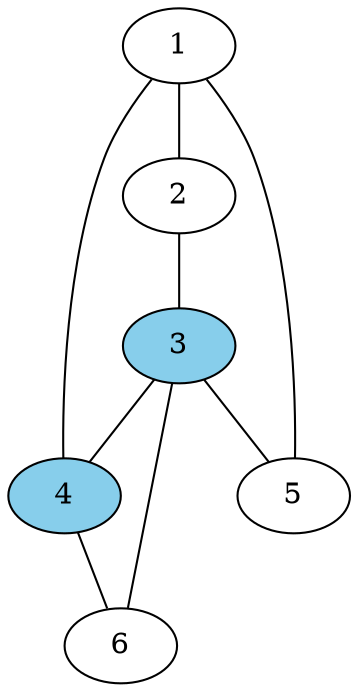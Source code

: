 graph {
  3 [style=filled, fillcolor=skyblue];
  4 [style=filled, fillcolor=skyblue];
  1 -- 2;
  1 -- 4;
  1 -- 5;
  2 -- 3;
  3 -- 4;
  3 -- 5;
  3 -- 6;
  4 -- 6;
}
